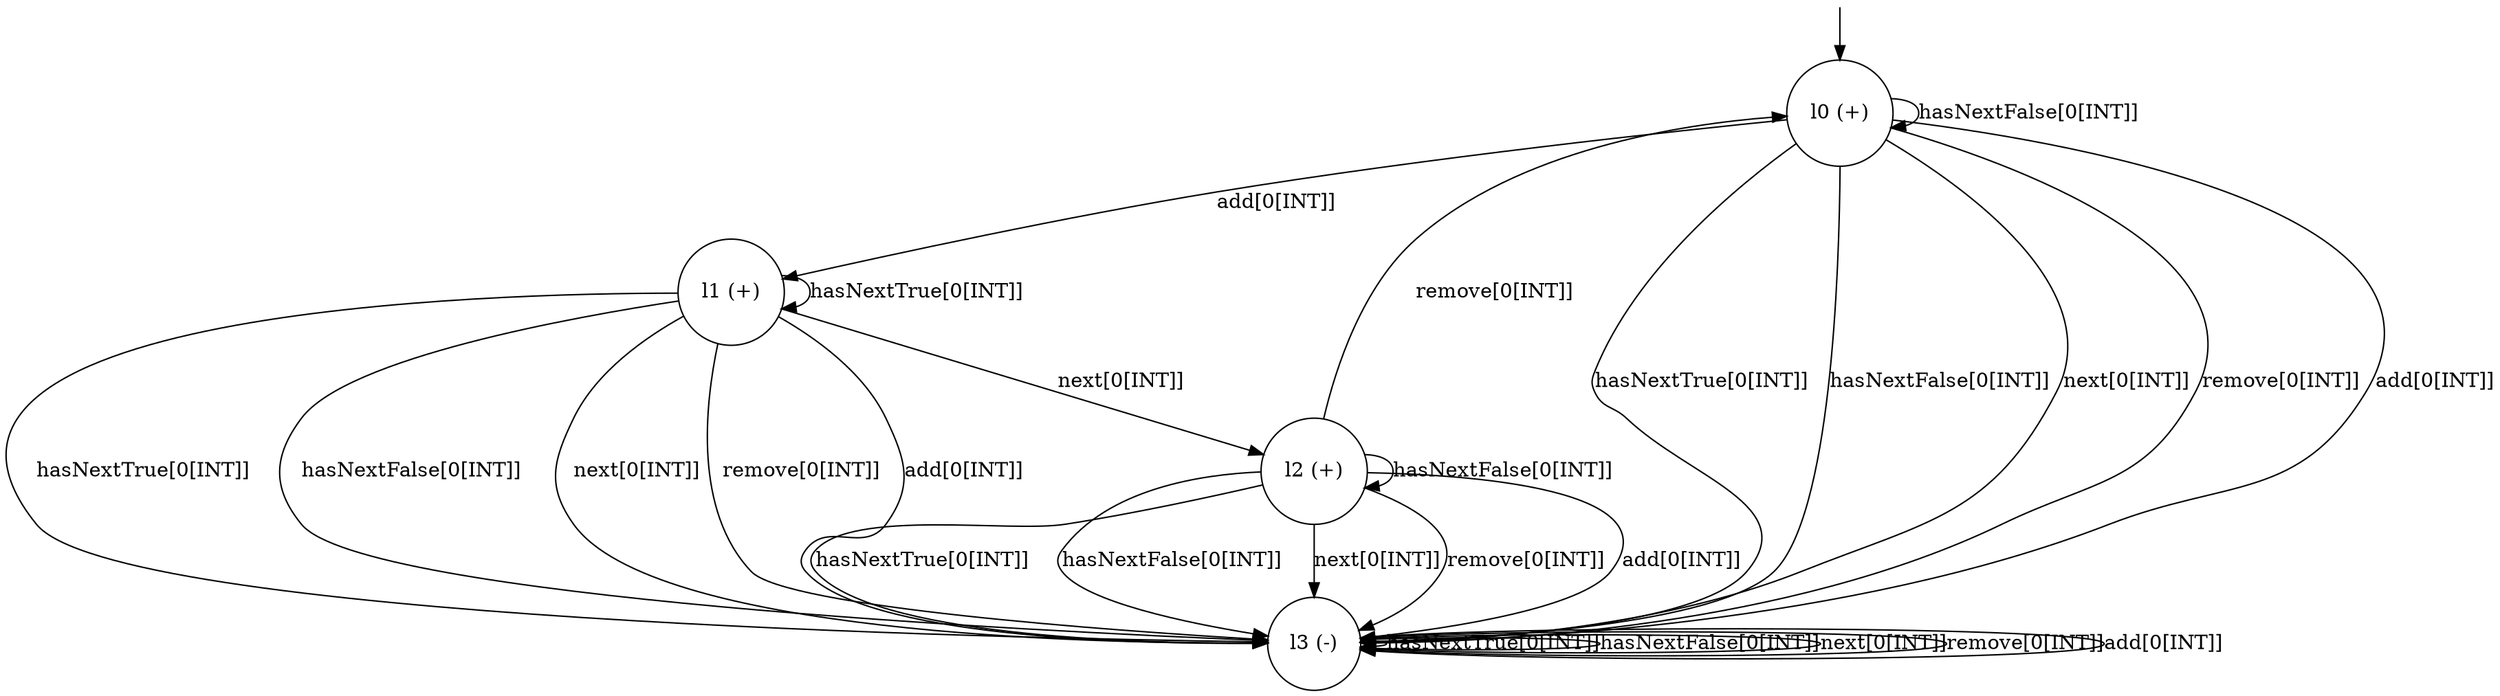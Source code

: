 digraph g {

	s0 [shape="circle" label="l0 (+)"];
	s1 [shape="circle" label="l1 (+)"];
	s2 [shape="circle" label="l2 (+)"];
	s3 [shape="circle" label="l3 (-)"];
	s0 -> s3 [label="hasNextTrue[0[INT]]"];
	s0 -> s0 [label="hasNextFalse[0[INT]]"];
	s0 -> s3 [label="hasNextFalse[0[INT]]"];
	s0 -> s3 [label="next[0[INT]]"];
	s0 -> s3 [label="remove[0[INT]]"];
	s0 -> s1 [label="add[0[INT]]"];
	s0 -> s3 [label="add[0[INT]]"];
	s1 -> s1 [label="hasNextTrue[0[INT]]"];
	s1 -> s3 [label="hasNextTrue[0[INT]]"];
	s1 -> s3 [label="hasNextFalse[0[INT]]"];
	s1 -> s2 [label="next[0[INT]]"];
	s1 -> s3 [label="next[0[INT]]"];
	s1 -> s3 [label="remove[0[INT]]"];
	s1 -> s3 [label="add[0[INT]]"];
	s2 -> s3 [label="hasNextTrue[0[INT]]"];
	s2 -> s2 [label="hasNextFalse[0[INT]]"];
	s2 -> s3 [label="hasNextFalse[0[INT]]"];
	s2 -> s3 [label="next[0[INT]]"];
	s2 -> s0 [label="remove[0[INT]]"];
	s2 -> s3 [label="remove[0[INT]]"];
	s2 -> s3 [label="add[0[INT]]"];
	s3 -> s3 [label="hasNextTrue[0[INT]]"];
	s3 -> s3 [label="hasNextFalse[0[INT]]"];
	s3 -> s3 [label="next[0[INT]]"];
	s3 -> s3 [label="remove[0[INT]]"];
	s3 -> s3 [label="add[0[INT]]"];

__start0 [label="" shape="none" width="0" height="0"];
__start0 -> s0;

}
